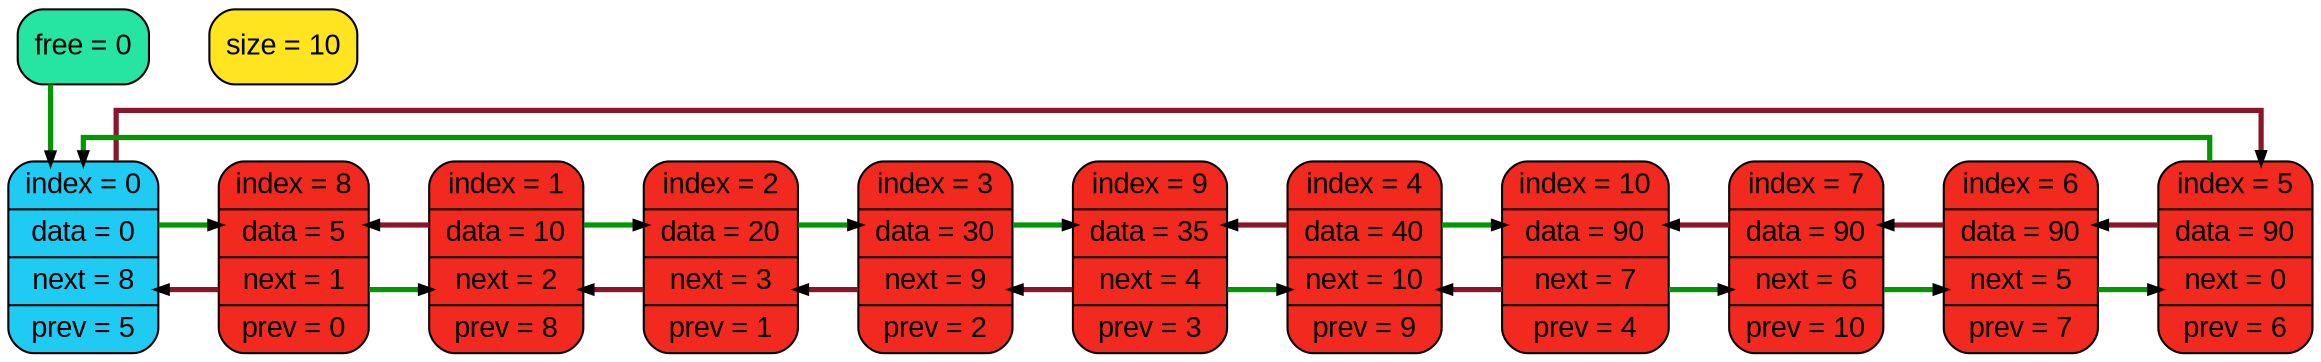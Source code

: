 digraph llist{
splines=ortho;
rankdir=HR;
nodesep=0.4;
node [shape=record, fontname="Arial"];
edge [style=bold, color="#009700:black;0.001", weight=10, penwidth=2.5, arrowsize=0.4];
0 [style = "filled, rounded", fillcolor="#1fcbf2", label=" {index = 0 | data = 0 | next = 8 | prev = 5}" ];
1 [style = "filled, rounded", fillcolor="#f2291f", label=" {index = 1 | data = 10 | next = 2 | prev = 8}" ];
2 [style = "filled, rounded", fillcolor="#f2291f", label=" {index = 2 | data = 20 | next = 3 | prev = 1}" ];
3 [style = "filled, rounded", fillcolor="#f2291f", label=" {index = 3 | data = 30 | next = 9 | prev = 2}" ];
4 [style = "filled, rounded", fillcolor="#f2291f", label=" {index = 4 | data = 40 | next = 10 | prev = 9}" ];
5 [style = "filled, rounded", fillcolor="#f2291f", label=" {index = 5 | data = 90 | next = 0 | prev = 6}" ];
6 [style = "filled, rounded", fillcolor="#f2291f", label=" {index = 6 | data = 90 | next = 5 | prev = 7}" ];
7 [style = "filled, rounded", fillcolor="#f2291f", label=" {index = 7 | data = 90 | next = 6 | prev = 10}" ];
8 [style = "filled, rounded", fillcolor="#f2291f", label=" {index = 8 | data = 5 | next = 1 | prev = 0}" ];
9 [style = "filled, rounded", fillcolor="#f2291f", label=" {index = 9 | data = 35 | next = 4 | prev = 3}" ];
10 [style = "filled, rounded", fillcolor="#f2291f", label=" {index = 10 | data = 90 | next = 7 | prev = 4}" ];
size [style = "filled, rounded", fillcolor="#ffe41f", label=" {size = 10}" ];
free [style = "filled, rounded", fillcolor="#26e5a2", label="free = 0" ];
{ rank = same; 0; 1; 2; 3; 4; 5; 6; 7; 8; 9; 10; }
free->0;
1->2;
2->3;
3->9;
4->10;
6->5;
7->6;
8->1;
9->4;
10->7;
0->8;
5->0;
edge [style=bold, color="#891728:black;0.001", weight=0, penwidth=2.5, arrowsize=0.4];
0->5;
5->6;
6->7;
7->10;
10->4;
4->9;
9->3;
3->2;
2->1;
1->8;
8->0;
}
